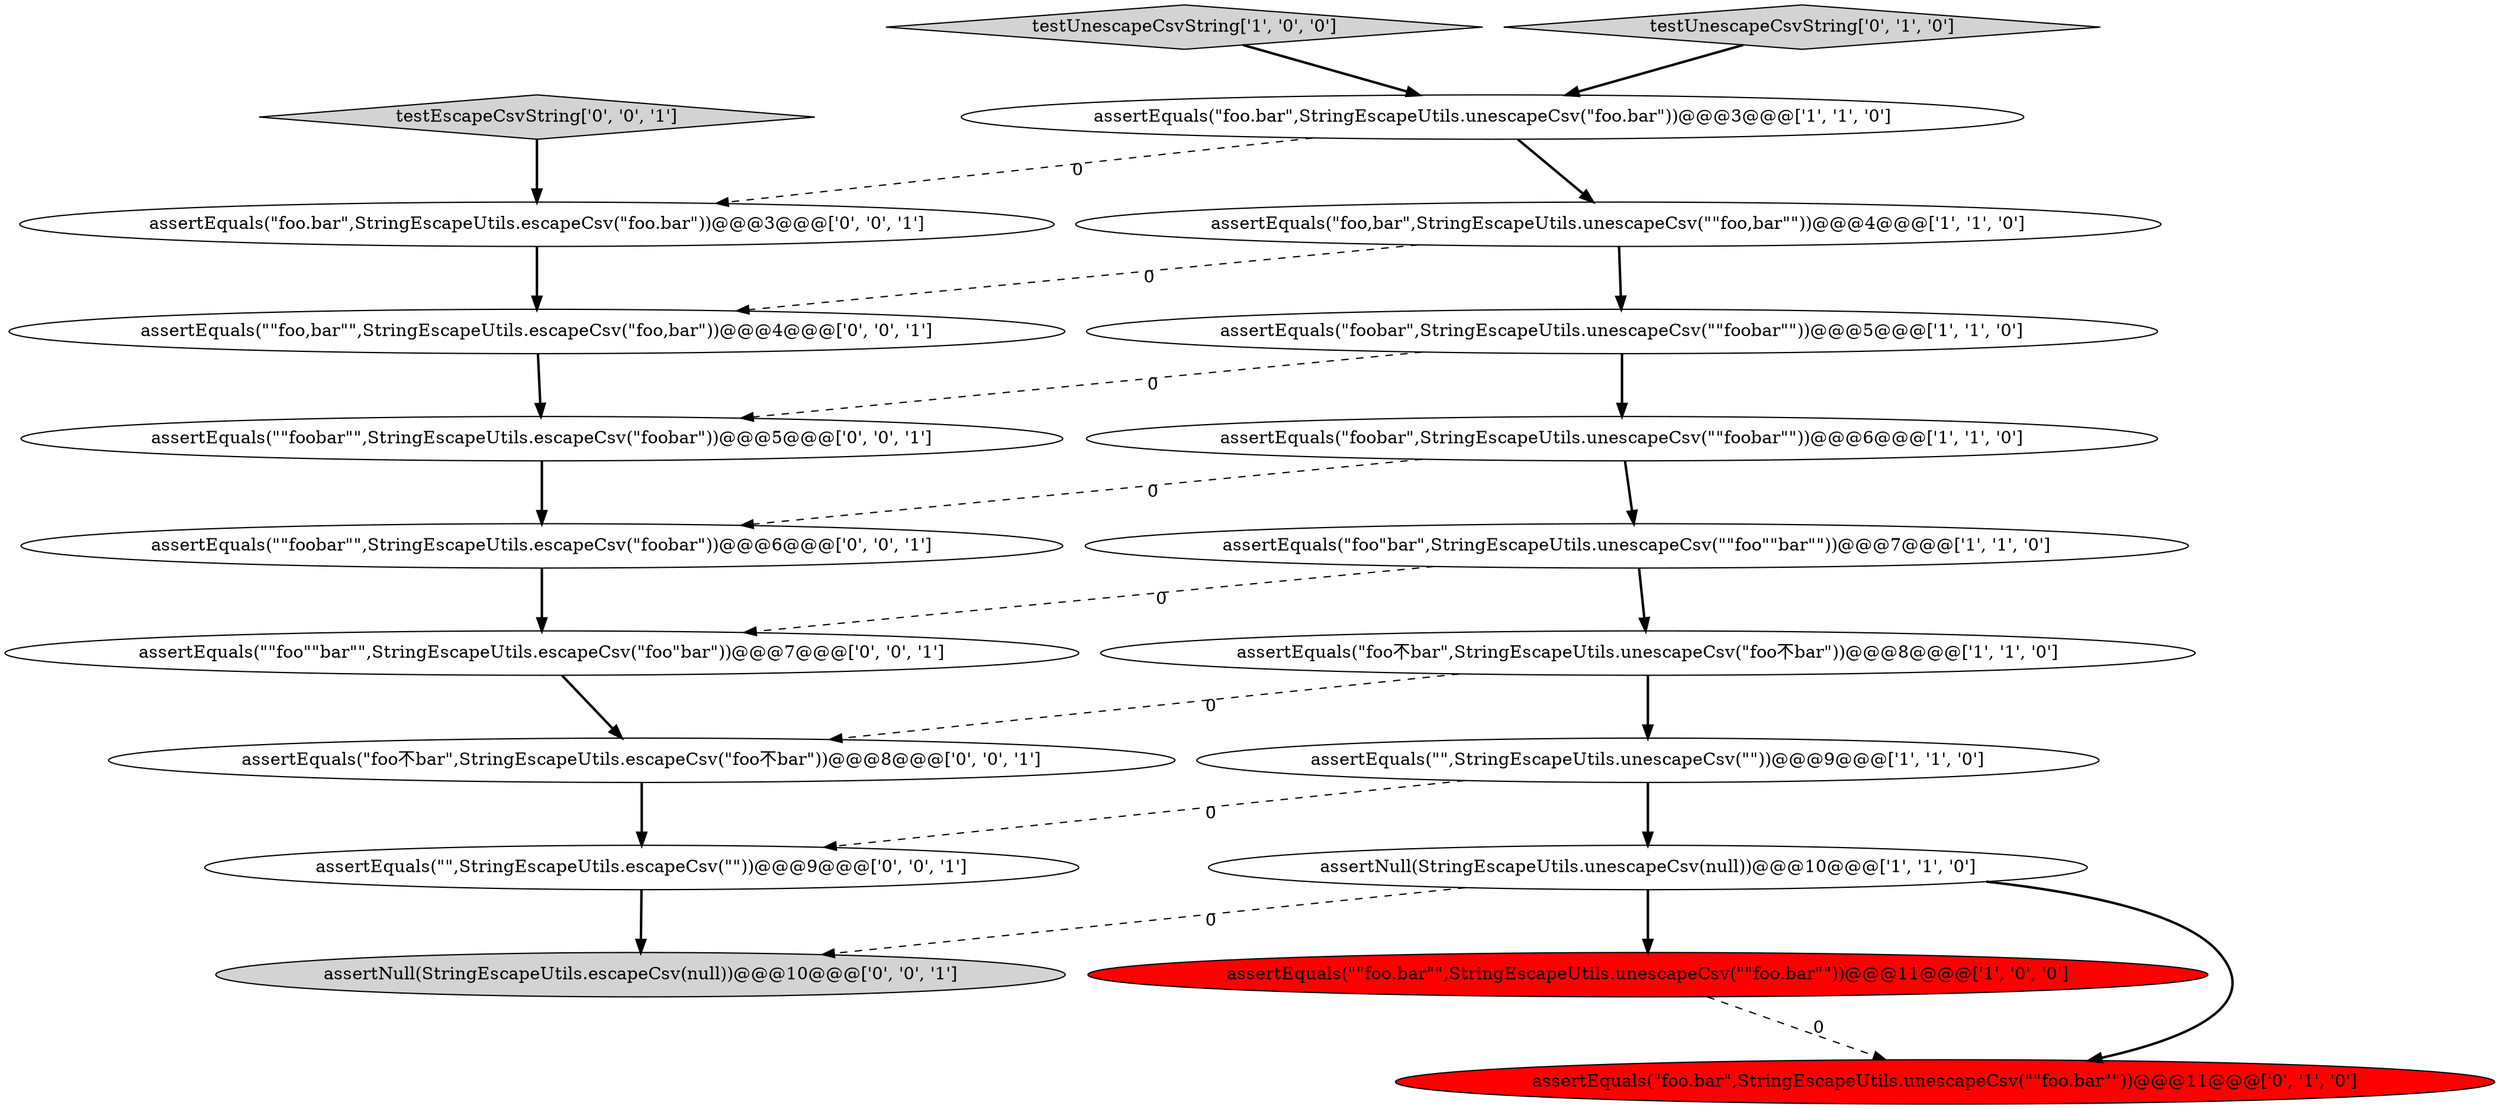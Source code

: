 digraph {
17 [style = filled, label = "assertEquals(\"\"foo\"\"bar\"\",StringEscapeUtils.escapeCsv(\"foo\"bar\"))@@@7@@@['0', '0', '1']", fillcolor = white, shape = ellipse image = "AAA0AAABBB3BBB"];
8 [style = filled, label = "assertEquals(\"foo\"bar\",StringEscapeUtils.unescapeCsv(\"\"foo\"\"bar\"\"))@@@7@@@['1', '1', '0']", fillcolor = white, shape = ellipse image = "AAA0AAABBB1BBB"];
20 [style = filled, label = "testEscapeCsvString['0', '0', '1']", fillcolor = lightgray, shape = diamond image = "AAA0AAABBB3BBB"];
15 [style = filled, label = "assertEquals(\"foo𣎴bar\",StringEscapeUtils.escapeCsv(\"foo𣎴bar\"))@@@8@@@['0', '0', '1']", fillcolor = white, shape = ellipse image = "AAA0AAABBB3BBB"];
9 [style = filled, label = "assertEquals(\"\"foo.bar\"\",StringEscapeUtils.unescapeCsv(\"\"foo.bar\"\"))@@@11@@@['1', '0', '0']", fillcolor = red, shape = ellipse image = "AAA1AAABBB1BBB"];
6 [style = filled, label = "testUnescapeCsvString['1', '0', '0']", fillcolor = lightgray, shape = diamond image = "AAA0AAABBB1BBB"];
11 [style = filled, label = "assertEquals(\"foo.bar\",StringEscapeUtils.unescapeCsv(\"\"foo.bar\"\"))@@@11@@@['0', '1', '0']", fillcolor = red, shape = ellipse image = "AAA1AAABBB2BBB"];
4 [style = filled, label = "assertEquals(\"foo𣎴bar\",StringEscapeUtils.unescapeCsv(\"foo𣎴bar\"))@@@8@@@['1', '1', '0']", fillcolor = white, shape = ellipse image = "AAA0AAABBB1BBB"];
3 [style = filled, label = "assertEquals(\"foobar\",StringEscapeUtils.unescapeCsv(\"\"foobar\"\"))@@@6@@@['1', '1', '0']", fillcolor = white, shape = ellipse image = "AAA0AAABBB1BBB"];
18 [style = filled, label = "assertEquals(\"\",StringEscapeUtils.escapeCsv(\"\"))@@@9@@@['0', '0', '1']", fillcolor = white, shape = ellipse image = "AAA0AAABBB3BBB"];
2 [style = filled, label = "assertEquals(\"foo,bar\",StringEscapeUtils.unescapeCsv(\"\"foo,bar\"\"))@@@4@@@['1', '1', '0']", fillcolor = white, shape = ellipse image = "AAA0AAABBB1BBB"];
13 [style = filled, label = "assertEquals(\"foo.bar\",StringEscapeUtils.escapeCsv(\"foo.bar\"))@@@3@@@['0', '0', '1']", fillcolor = white, shape = ellipse image = "AAA0AAABBB3BBB"];
16 [style = filled, label = "assertNull(StringEscapeUtils.escapeCsv(null))@@@10@@@['0', '0', '1']", fillcolor = lightgray, shape = ellipse image = "AAA0AAABBB3BBB"];
14 [style = filled, label = "assertEquals(\"\"foo,bar\"\",StringEscapeUtils.escapeCsv(\"foo,bar\"))@@@4@@@['0', '0', '1']", fillcolor = white, shape = ellipse image = "AAA0AAABBB3BBB"];
12 [style = filled, label = "assertEquals(\"\"foobar\"\",StringEscapeUtils.escapeCsv(\"foobar\"))@@@5@@@['0', '0', '1']", fillcolor = white, shape = ellipse image = "AAA0AAABBB3BBB"];
1 [style = filled, label = "assertNull(StringEscapeUtils.unescapeCsv(null))@@@10@@@['1', '1', '0']", fillcolor = white, shape = ellipse image = "AAA0AAABBB1BBB"];
7 [style = filled, label = "assertEquals(\"\",StringEscapeUtils.unescapeCsv(\"\"))@@@9@@@['1', '1', '0']", fillcolor = white, shape = ellipse image = "AAA0AAABBB1BBB"];
5 [style = filled, label = "assertEquals(\"foo.bar\",StringEscapeUtils.unescapeCsv(\"foo.bar\"))@@@3@@@['1', '1', '0']", fillcolor = white, shape = ellipse image = "AAA0AAABBB1BBB"];
0 [style = filled, label = "assertEquals(\"foobar\",StringEscapeUtils.unescapeCsv(\"\"foobar\"\"))@@@5@@@['1', '1', '0']", fillcolor = white, shape = ellipse image = "AAA0AAABBB1BBB"];
10 [style = filled, label = "testUnescapeCsvString['0', '1', '0']", fillcolor = lightgray, shape = diamond image = "AAA0AAABBB2BBB"];
19 [style = filled, label = "assertEquals(\"\"foobar\"\",StringEscapeUtils.escapeCsv(\"foobar\"))@@@6@@@['0', '0', '1']", fillcolor = white, shape = ellipse image = "AAA0AAABBB3BBB"];
5->13 [style = dashed, label="0"];
0->3 [style = bold, label=""];
7->1 [style = bold, label=""];
20->13 [style = bold, label=""];
7->18 [style = dashed, label="0"];
19->17 [style = bold, label=""];
0->12 [style = dashed, label="0"];
15->18 [style = bold, label=""];
4->7 [style = bold, label=""];
1->9 [style = bold, label=""];
1->11 [style = bold, label=""];
3->19 [style = dashed, label="0"];
6->5 [style = bold, label=""];
5->2 [style = bold, label=""];
2->0 [style = bold, label=""];
10->5 [style = bold, label=""];
2->14 [style = dashed, label="0"];
1->16 [style = dashed, label="0"];
4->15 [style = dashed, label="0"];
3->8 [style = bold, label=""];
14->12 [style = bold, label=""];
17->15 [style = bold, label=""];
9->11 [style = dashed, label="0"];
8->17 [style = dashed, label="0"];
8->4 [style = bold, label=""];
12->19 [style = bold, label=""];
13->14 [style = bold, label=""];
18->16 [style = bold, label=""];
}
